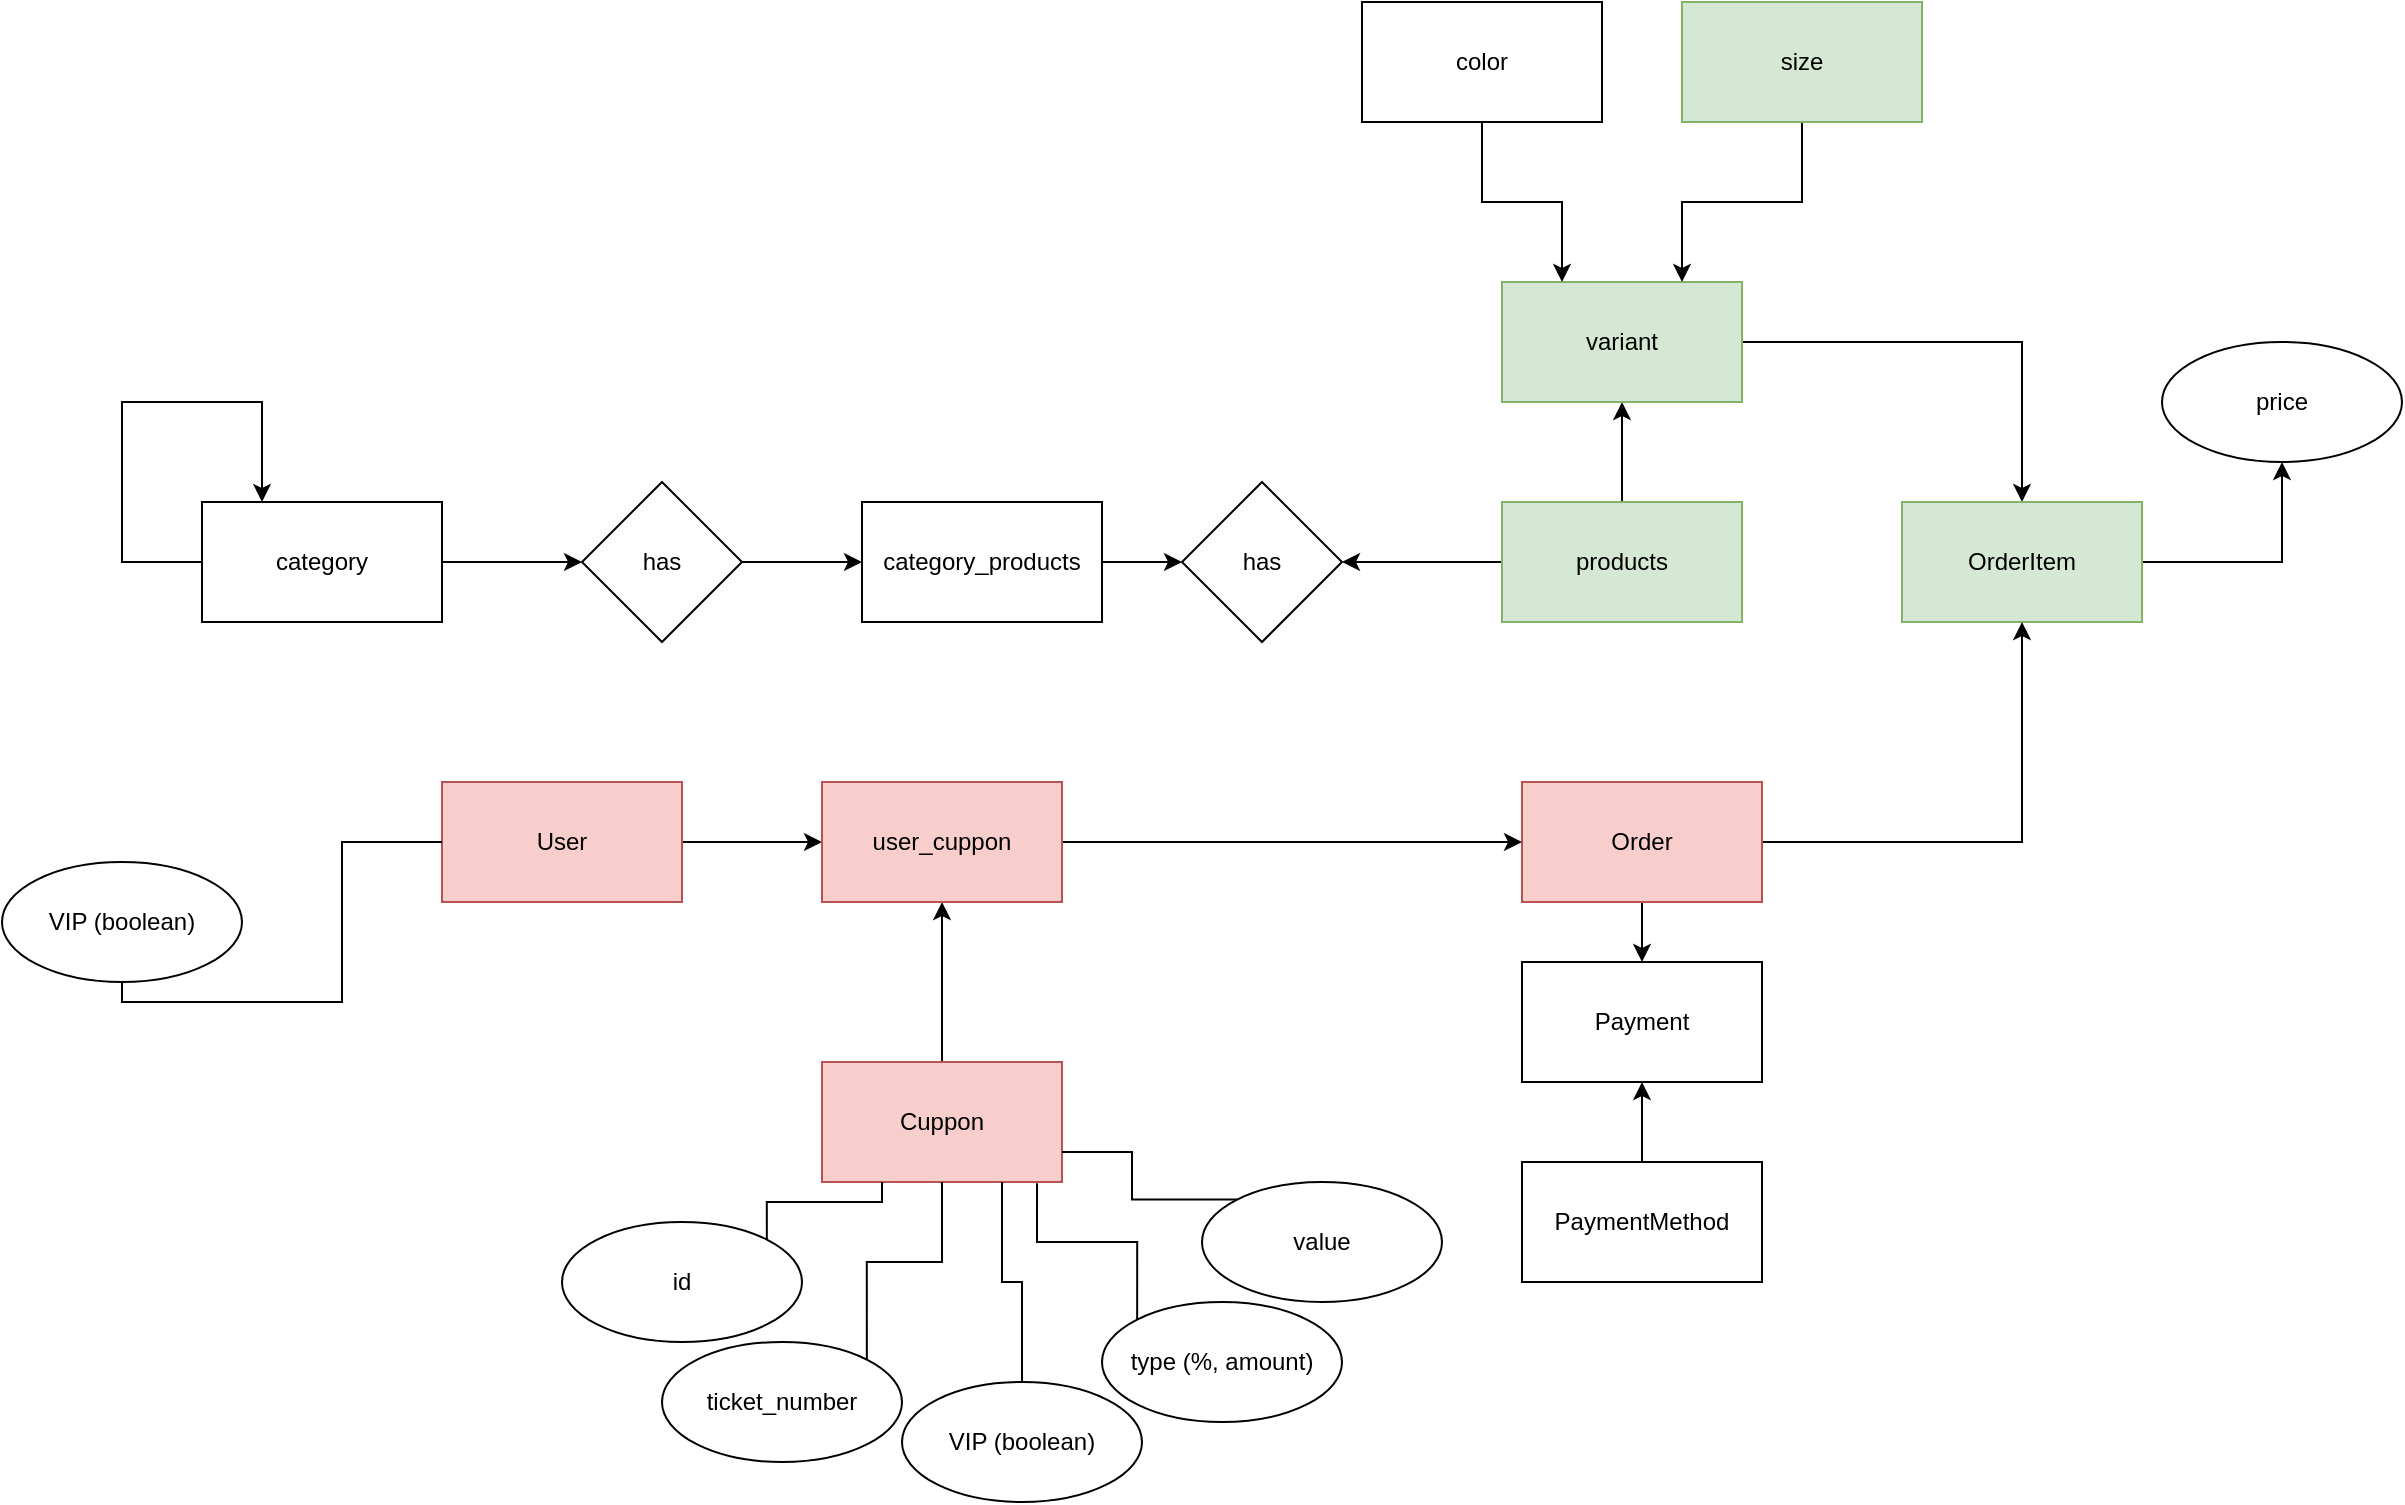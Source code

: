 <mxfile version="15.4.1" type="github" pages="2">
  <diagram id="TUwWSah1Re9p18np73Oj" name="Page-1">
    <mxGraphModel dx="3679" dy="2663" grid="1" gridSize="10" guides="1" tooltips="1" connect="1" arrows="1" fold="1" page="1" pageScale="1" pageWidth="850" pageHeight="1100" math="0" shadow="0">
      <root>
        <mxCell id="0" />
        <mxCell id="1" parent="0" />
        <mxCell id="0UmuJOmNWaReOdJWA77C-1" style="edgeStyle=orthogonalEdgeStyle;rounded=0;orthogonalLoop=1;jettySize=auto;html=1;exitX=0;exitY=0.5;exitDx=0;exitDy=0;entryX=0.25;entryY=0;entryDx=0;entryDy=0;" edge="1" parent="1" source="0UmuJOmNWaReOdJWA77C-3" target="0UmuJOmNWaReOdJWA77C-3">
          <mxGeometry relative="1" as="geometry">
            <mxPoint x="-490" y="180" as="targetPoint" />
            <Array as="points">
              <mxPoint x="-560" y="220" />
              <mxPoint x="-560" y="140" />
              <mxPoint x="-490" y="140" />
            </Array>
          </mxGeometry>
        </mxCell>
        <mxCell id="0UmuJOmNWaReOdJWA77C-59" value="" style="edgeStyle=orthogonalEdgeStyle;rounded=0;orthogonalLoop=1;jettySize=auto;html=1;" edge="1" parent="1" source="0UmuJOmNWaReOdJWA77C-3" target="0UmuJOmNWaReOdJWA77C-58">
          <mxGeometry relative="1" as="geometry" />
        </mxCell>
        <mxCell id="0UmuJOmNWaReOdJWA77C-3" value="category" style="rounded=0;whiteSpace=wrap;html=1;" vertex="1" parent="1">
          <mxGeometry x="-520" y="190" width="120" height="60" as="geometry" />
        </mxCell>
        <mxCell id="0UmuJOmNWaReOdJWA77C-4" value="" style="edgeStyle=orthogonalEdgeStyle;rounded=0;orthogonalLoop=1;jettySize=auto;html=1;entryX=0.5;entryY=0;entryDx=0;entryDy=0;exitX=1;exitY=0.5;exitDx=0;exitDy=0;" edge="1" parent="1" source="0UmuJOmNWaReOdJWA77C-21" target="0UmuJOmNWaReOdJWA77C-9">
          <mxGeometry relative="1" as="geometry" />
        </mxCell>
        <mxCell id="0UmuJOmNWaReOdJWA77C-6" value="" style="edgeStyle=orthogonalEdgeStyle;rounded=0;orthogonalLoop=1;jettySize=auto;html=1;" edge="1" parent="1" source="0UmuJOmNWaReOdJWA77C-7" target="0UmuJOmNWaReOdJWA77C-21">
          <mxGeometry relative="1" as="geometry" />
        </mxCell>
        <mxCell id="0UmuJOmNWaReOdJWA77C-63" style="edgeStyle=orthogonalEdgeStyle;rounded=0;orthogonalLoop=1;jettySize=auto;html=1;exitX=0;exitY=0.5;exitDx=0;exitDy=0;entryX=1;entryY=0.5;entryDx=0;entryDy=0;" edge="1" parent="1" source="0UmuJOmNWaReOdJWA77C-7" target="0UmuJOmNWaReOdJWA77C-61">
          <mxGeometry relative="1" as="geometry" />
        </mxCell>
        <mxCell id="0UmuJOmNWaReOdJWA77C-7" value="products" style="rounded=0;whiteSpace=wrap;html=1;fillColor=#d5e8d4;strokeColor=#82b366;" vertex="1" parent="1">
          <mxGeometry x="130" y="190" width="120" height="60" as="geometry" />
        </mxCell>
        <mxCell id="0UmuJOmNWaReOdJWA77C-8" value="" style="edgeStyle=orthogonalEdgeStyle;rounded=0;orthogonalLoop=1;jettySize=auto;html=1;" edge="1" parent="1" source="0UmuJOmNWaReOdJWA77C-9" target="0UmuJOmNWaReOdJWA77C-26">
          <mxGeometry relative="1" as="geometry" />
        </mxCell>
        <mxCell id="0UmuJOmNWaReOdJWA77C-9" value="OrderItem" style="rounded=0;whiteSpace=wrap;html=1;fillColor=#d5e8d4;strokeColor=#82b366;" vertex="1" parent="1">
          <mxGeometry x="330" y="190" width="120" height="60" as="geometry" />
        </mxCell>
        <mxCell id="0UmuJOmNWaReOdJWA77C-10" value="" style="edgeStyle=orthogonalEdgeStyle;rounded=0;orthogonalLoop=1;jettySize=auto;html=1;" edge="1" parent="1" source="0UmuJOmNWaReOdJWA77C-12" target="0UmuJOmNWaReOdJWA77C-17">
          <mxGeometry relative="1" as="geometry" />
        </mxCell>
        <mxCell id="0UmuJOmNWaReOdJWA77C-11" style="edgeStyle=orthogonalEdgeStyle;rounded=0;orthogonalLoop=1;jettySize=auto;html=1;exitX=1;exitY=0.5;exitDx=0;exitDy=0;entryX=0.5;entryY=1;entryDx=0;entryDy=0;" edge="1" parent="1" source="0UmuJOmNWaReOdJWA77C-12" target="0UmuJOmNWaReOdJWA77C-9">
          <mxGeometry relative="1" as="geometry" />
        </mxCell>
        <mxCell id="0UmuJOmNWaReOdJWA77C-12" value="Order" style="rounded=0;whiteSpace=wrap;html=1;fillColor=#f8cecc;strokeColor=#b85450;" vertex="1" parent="1">
          <mxGeometry x="140" y="330" width="120" height="60" as="geometry" />
        </mxCell>
        <mxCell id="0UmuJOmNWaReOdJWA77C-51" style="edgeStyle=orthogonalEdgeStyle;rounded=0;orthogonalLoop=1;jettySize=auto;html=1;exitX=1;exitY=0.5;exitDx=0;exitDy=0;entryX=0;entryY=0.5;entryDx=0;entryDy=0;" edge="1" parent="1" source="0UmuJOmNWaReOdJWA77C-16" target="0UmuJOmNWaReOdJWA77C-50">
          <mxGeometry relative="1" as="geometry" />
        </mxCell>
        <mxCell id="0UmuJOmNWaReOdJWA77C-16" value="User" style="rounded=0;whiteSpace=wrap;html=1;fillColor=#f8cecc;strokeColor=#b85450;" vertex="1" parent="1">
          <mxGeometry x="-400" y="330" width="120" height="60" as="geometry" />
        </mxCell>
        <mxCell id="0UmuJOmNWaReOdJWA77C-17" value="Payment" style="rounded=0;whiteSpace=wrap;html=1;" vertex="1" parent="1">
          <mxGeometry x="140" y="420" width="120" height="60" as="geometry" />
        </mxCell>
        <mxCell id="0UmuJOmNWaReOdJWA77C-18" style="edgeStyle=orthogonalEdgeStyle;rounded=0;orthogonalLoop=1;jettySize=auto;html=1;exitX=0.5;exitY=0;exitDx=0;exitDy=0;entryX=0.5;entryY=1;entryDx=0;entryDy=0;" edge="1" parent="1" source="0UmuJOmNWaReOdJWA77C-19" target="0UmuJOmNWaReOdJWA77C-17">
          <mxGeometry relative="1" as="geometry" />
        </mxCell>
        <mxCell id="0UmuJOmNWaReOdJWA77C-19" value="PaymentMethod" style="rounded=0;whiteSpace=wrap;html=1;" vertex="1" parent="1">
          <mxGeometry x="140" y="520" width="120" height="60" as="geometry" />
        </mxCell>
        <mxCell id="0UmuJOmNWaReOdJWA77C-62" value="" style="edgeStyle=orthogonalEdgeStyle;rounded=0;orthogonalLoop=1;jettySize=auto;html=1;" edge="1" parent="1" source="0UmuJOmNWaReOdJWA77C-20" target="0UmuJOmNWaReOdJWA77C-61">
          <mxGeometry relative="1" as="geometry" />
        </mxCell>
        <mxCell id="0UmuJOmNWaReOdJWA77C-20" value="category_products" style="rounded=0;whiteSpace=wrap;html=1;" vertex="1" parent="1">
          <mxGeometry x="-190" y="190" width="120" height="60" as="geometry" />
        </mxCell>
        <mxCell id="0UmuJOmNWaReOdJWA77C-21" value="variant" style="rounded=0;whiteSpace=wrap;html=1;fillColor=#d5e8d4;strokeColor=#82b366;" vertex="1" parent="1">
          <mxGeometry x="130" y="80" width="120" height="60" as="geometry" />
        </mxCell>
        <mxCell id="0UmuJOmNWaReOdJWA77C-22" style="edgeStyle=orthogonalEdgeStyle;rounded=0;orthogonalLoop=1;jettySize=auto;html=1;entryX=0.25;entryY=0;entryDx=0;entryDy=0;" edge="1" parent="1" source="0UmuJOmNWaReOdJWA77C-23" target="0UmuJOmNWaReOdJWA77C-21">
          <mxGeometry relative="1" as="geometry" />
        </mxCell>
        <mxCell id="0UmuJOmNWaReOdJWA77C-23" value="color" style="whiteSpace=wrap;html=1;rounded=0;" vertex="1" parent="1">
          <mxGeometry x="60" y="-60" width="120" height="60" as="geometry" />
        </mxCell>
        <mxCell id="0UmuJOmNWaReOdJWA77C-24" style="edgeStyle=orthogonalEdgeStyle;rounded=0;orthogonalLoop=1;jettySize=auto;html=1;entryX=0.75;entryY=0;entryDx=0;entryDy=0;" edge="1" parent="1" source="0UmuJOmNWaReOdJWA77C-25" target="0UmuJOmNWaReOdJWA77C-21">
          <mxGeometry relative="1" as="geometry" />
        </mxCell>
        <mxCell id="0UmuJOmNWaReOdJWA77C-25" value="&lt;div&gt;size&lt;/div&gt;" style="whiteSpace=wrap;html=1;rounded=0;fillColor=#d5e8d4;strokeColor=#82b366;" vertex="1" parent="1">
          <mxGeometry x="220" y="-60" width="120" height="60" as="geometry" />
        </mxCell>
        <mxCell id="0UmuJOmNWaReOdJWA77C-26" value="price" style="ellipse;whiteSpace=wrap;html=1;rounded=0;" vertex="1" parent="1">
          <mxGeometry x="460" y="110" width="120" height="60" as="geometry" />
        </mxCell>
        <mxCell id="0UmuJOmNWaReOdJWA77C-52" style="edgeStyle=orthogonalEdgeStyle;rounded=0;orthogonalLoop=1;jettySize=auto;html=1;exitX=0.5;exitY=0;exitDx=0;exitDy=0;entryX=0.5;entryY=1;entryDx=0;entryDy=0;" edge="1" parent="1" source="0UmuJOmNWaReOdJWA77C-28" target="0UmuJOmNWaReOdJWA77C-50">
          <mxGeometry relative="1" as="geometry" />
        </mxCell>
        <mxCell id="0UmuJOmNWaReOdJWA77C-28" value="Cuppon" style="rounded=0;whiteSpace=wrap;html=1;fillColor=#f8cecc;strokeColor=#b85450;" vertex="1" parent="1">
          <mxGeometry x="-210" y="470" width="120" height="60" as="geometry" />
        </mxCell>
        <mxCell id="0UmuJOmNWaReOdJWA77C-33" value="VIP (boolean)" style="ellipse;whiteSpace=wrap;html=1;rounded=0;" vertex="1" parent="1">
          <mxGeometry x="-620" y="370" width="120" height="60" as="geometry" />
        </mxCell>
        <mxCell id="0UmuJOmNWaReOdJWA77C-38" value="id" style="ellipse;whiteSpace=wrap;html=1;rounded=0;" vertex="1" parent="1">
          <mxGeometry x="-340" y="550" width="120" height="60" as="geometry" />
        </mxCell>
        <mxCell id="0UmuJOmNWaReOdJWA77C-39" value="value " style="ellipse;whiteSpace=wrap;html=1;rounded=0;" vertex="1" parent="1">
          <mxGeometry x="-20" y="530" width="120" height="60" as="geometry" />
        </mxCell>
        <mxCell id="0UmuJOmNWaReOdJWA77C-40" value="type (%, amount)" style="ellipse;whiteSpace=wrap;html=1;rounded=0;" vertex="1" parent="1">
          <mxGeometry x="-70" y="590" width="120" height="60" as="geometry" />
        </mxCell>
        <mxCell id="0UmuJOmNWaReOdJWA77C-41" value="ticket_number" style="ellipse;whiteSpace=wrap;html=1;rounded=0;" vertex="1" parent="1">
          <mxGeometry x="-290" y="610" width="120" height="60" as="geometry" />
        </mxCell>
        <mxCell id="0UmuJOmNWaReOdJWA77C-42" value="VIP (boolean)" style="ellipse;whiteSpace=wrap;html=1;rounded=0;" vertex="1" parent="1">
          <mxGeometry x="-170" y="630" width="120" height="60" as="geometry" />
        </mxCell>
        <mxCell id="0UmuJOmNWaReOdJWA77C-43" value="" style="endArrow=none;html=1;rounded=0;edgeStyle=orthogonalEdgeStyle;exitX=0.25;exitY=1;exitDx=0;exitDy=0;entryX=1;entryY=0;entryDx=0;entryDy=0;" edge="1" parent="1" source="0UmuJOmNWaReOdJWA77C-28" target="0UmuJOmNWaReOdJWA77C-38">
          <mxGeometry relative="1" as="geometry">
            <mxPoint x="-210" y="550" as="sourcePoint" />
            <mxPoint x="-50" y="550" as="targetPoint" />
          </mxGeometry>
        </mxCell>
        <mxCell id="0UmuJOmNWaReOdJWA77C-44" value="" style="endArrow=none;html=1;rounded=0;edgeStyle=orthogonalEdgeStyle;exitX=0.5;exitY=1;exitDx=0;exitDy=0;entryX=1;entryY=0;entryDx=0;entryDy=0;" edge="1" parent="1" source="0UmuJOmNWaReOdJWA77C-28" target="0UmuJOmNWaReOdJWA77C-41">
          <mxGeometry relative="1" as="geometry">
            <mxPoint x="-170" y="540" as="sourcePoint" />
            <mxPoint x="-227.574" y="568.787" as="targetPoint" />
          </mxGeometry>
        </mxCell>
        <mxCell id="0UmuJOmNWaReOdJWA77C-45" value="" style="endArrow=none;html=1;rounded=0;edgeStyle=orthogonalEdgeStyle;exitX=0.75;exitY=1;exitDx=0;exitDy=0;entryX=0.5;entryY=0;entryDx=0;entryDy=0;" edge="1" parent="1" source="0UmuJOmNWaReOdJWA77C-28" target="0UmuJOmNWaReOdJWA77C-42">
          <mxGeometry relative="1" as="geometry">
            <mxPoint x="-140" y="540" as="sourcePoint" />
            <mxPoint x="-177.574" y="628.787" as="targetPoint" />
          </mxGeometry>
        </mxCell>
        <mxCell id="0UmuJOmNWaReOdJWA77C-46" value="" style="endArrow=none;html=1;rounded=0;edgeStyle=orthogonalEdgeStyle;exitX=0.896;exitY=1.011;exitDx=0;exitDy=0;entryX=0;entryY=0;entryDx=0;entryDy=0;exitPerimeter=0;" edge="1" parent="1" source="0UmuJOmNWaReOdJWA77C-28" target="0UmuJOmNWaReOdJWA77C-40">
          <mxGeometry relative="1" as="geometry">
            <mxPoint x="-110" y="540" as="sourcePoint" />
            <mxPoint x="-90" y="640" as="targetPoint" />
          </mxGeometry>
        </mxCell>
        <mxCell id="0UmuJOmNWaReOdJWA77C-47" value="" style="endArrow=none;html=1;rounded=0;edgeStyle=orthogonalEdgeStyle;exitX=1;exitY=0.75;exitDx=0;exitDy=0;entryX=0;entryY=0;entryDx=0;entryDy=0;" edge="1" parent="1" source="0UmuJOmNWaReOdJWA77C-28" target="0UmuJOmNWaReOdJWA77C-39">
          <mxGeometry relative="1" as="geometry">
            <mxPoint x="-92.48" y="540.66" as="sourcePoint" />
            <mxPoint x="-32.426" y="608.787" as="targetPoint" />
          </mxGeometry>
        </mxCell>
        <mxCell id="0UmuJOmNWaReOdJWA77C-49" value="" style="endArrow=none;html=1;rounded=0;edgeStyle=orthogonalEdgeStyle;exitX=0.5;exitY=1;exitDx=0;exitDy=0;entryX=0;entryY=0.5;entryDx=0;entryDy=0;" edge="1" parent="1" source="0UmuJOmNWaReOdJWA77C-33" target="0UmuJOmNWaReOdJWA77C-16">
          <mxGeometry relative="1" as="geometry">
            <mxPoint x="97.52" y="410.66" as="sourcePoint" />
            <mxPoint x="157.574" y="478.787" as="targetPoint" />
          </mxGeometry>
        </mxCell>
        <mxCell id="0UmuJOmNWaReOdJWA77C-53" style="edgeStyle=orthogonalEdgeStyle;rounded=0;orthogonalLoop=1;jettySize=auto;html=1;exitX=1;exitY=0.5;exitDx=0;exitDy=0;entryX=0;entryY=0.5;entryDx=0;entryDy=0;" edge="1" parent="1" source="0UmuJOmNWaReOdJWA77C-50" target="0UmuJOmNWaReOdJWA77C-12">
          <mxGeometry relative="1" as="geometry" />
        </mxCell>
        <mxCell id="0UmuJOmNWaReOdJWA77C-50" value="user_cuppon" style="rounded=0;whiteSpace=wrap;html=1;fillColor=#f8cecc;strokeColor=#b85450;" vertex="1" parent="1">
          <mxGeometry x="-210" y="330" width="120" height="60" as="geometry" />
        </mxCell>
        <mxCell id="0UmuJOmNWaReOdJWA77C-60" style="edgeStyle=orthogonalEdgeStyle;rounded=0;orthogonalLoop=1;jettySize=auto;html=1;" edge="1" parent="1" source="0UmuJOmNWaReOdJWA77C-58" target="0UmuJOmNWaReOdJWA77C-20">
          <mxGeometry relative="1" as="geometry" />
        </mxCell>
        <mxCell id="0UmuJOmNWaReOdJWA77C-58" value="has" style="rhombus;whiteSpace=wrap;html=1;rounded=0;" vertex="1" parent="1">
          <mxGeometry x="-330" y="180" width="80" height="80" as="geometry" />
        </mxCell>
        <mxCell id="0UmuJOmNWaReOdJWA77C-61" value="has" style="rhombus;whiteSpace=wrap;html=1;rounded=0;" vertex="1" parent="1">
          <mxGeometry x="-30" y="180" width="80" height="80" as="geometry" />
        </mxCell>
      </root>
    </mxGraphModel>
  </diagram>
  <diagram id="RfJX_JHgB-OqccPdIftn" name="Page-2">
    <mxGraphModel dx="2264" dy="1881" grid="1" gridSize="10" guides="1" tooltips="1" connect="1" arrows="1" fold="1" page="1" pageScale="1" pageWidth="850" pageHeight="1100" math="0" shadow="0">
      <root>
        <mxCell id="AvRLawaQsh3uIBPl_Fb_-0" />
        <mxCell id="AvRLawaQsh3uIBPl_Fb_-1" parent="AvRLawaQsh3uIBPl_Fb_-0" />
        <mxCell id="dYY6ePnBMykSuAEpkchw-0" style="edgeStyle=orthogonalEdgeStyle;rounded=0;orthogonalLoop=1;jettySize=auto;html=1;exitX=0;exitY=0.5;exitDx=0;exitDy=0;entryX=0.25;entryY=0;entryDx=0;entryDy=0;" edge="1" parent="AvRLawaQsh3uIBPl_Fb_-1" source="dYY6ePnBMykSuAEpkchw-2" target="dYY6ePnBMykSuAEpkchw-2">
          <mxGeometry relative="1" as="geometry">
            <mxPoint x="-490" y="180" as="targetPoint" />
            <Array as="points">
              <mxPoint x="-560" y="220" />
              <mxPoint x="-560" y="140" />
              <mxPoint x="-490" y="140" />
            </Array>
          </mxGeometry>
        </mxCell>
        <mxCell id="dYY6ePnBMykSuAEpkchw-1" value="" style="edgeStyle=orthogonalEdgeStyle;rounded=0;orthogonalLoop=1;jettySize=auto;html=1;" edge="1" parent="AvRLawaQsh3uIBPl_Fb_-1" source="dYY6ePnBMykSuAEpkchw-2" target="dYY6ePnBMykSuAEpkchw-42">
          <mxGeometry relative="1" as="geometry" />
        </mxCell>
        <mxCell id="dYY6ePnBMykSuAEpkchw-2" value="category" style="rounded=0;whiteSpace=wrap;html=1;" vertex="1" parent="AvRLawaQsh3uIBPl_Fb_-1">
          <mxGeometry x="-520" y="190" width="120" height="60" as="geometry" />
        </mxCell>
        <mxCell id="dYY6ePnBMykSuAEpkchw-3" value="" style="edgeStyle=orthogonalEdgeStyle;rounded=0;orthogonalLoop=1;jettySize=auto;html=1;entryX=0.5;entryY=0;entryDx=0;entryDy=0;exitX=1;exitY=0.5;exitDx=0;exitDy=0;" edge="1" parent="AvRLawaQsh3uIBPl_Fb_-1" source="dYY6ePnBMykSuAEpkchw-19" target="dYY6ePnBMykSuAEpkchw-8">
          <mxGeometry relative="1" as="geometry" />
        </mxCell>
        <mxCell id="dYY6ePnBMykSuAEpkchw-4" value="" style="edgeStyle=orthogonalEdgeStyle;rounded=0;orthogonalLoop=1;jettySize=auto;html=1;" edge="1" parent="AvRLawaQsh3uIBPl_Fb_-1" source="dYY6ePnBMykSuAEpkchw-6" target="dYY6ePnBMykSuAEpkchw-19">
          <mxGeometry relative="1" as="geometry" />
        </mxCell>
        <mxCell id="dYY6ePnBMykSuAEpkchw-5" style="edgeStyle=orthogonalEdgeStyle;rounded=0;orthogonalLoop=1;jettySize=auto;html=1;exitX=0;exitY=0.5;exitDx=0;exitDy=0;entryX=1;entryY=0.5;entryDx=0;entryDy=0;" edge="1" parent="AvRLawaQsh3uIBPl_Fb_-1" source="dYY6ePnBMykSuAEpkchw-6" target="dYY6ePnBMykSuAEpkchw-43">
          <mxGeometry relative="1" as="geometry" />
        </mxCell>
        <mxCell id="dYY6ePnBMykSuAEpkchw-6" value="products" style="rounded=0;whiteSpace=wrap;html=1;fillColor=#d5e8d4;strokeColor=#82b366;" vertex="1" parent="AvRLawaQsh3uIBPl_Fb_-1">
          <mxGeometry x="130" y="190" width="120" height="60" as="geometry" />
        </mxCell>
        <mxCell id="dYY6ePnBMykSuAEpkchw-7" value="" style="edgeStyle=orthogonalEdgeStyle;rounded=0;orthogonalLoop=1;jettySize=auto;html=1;" edge="1" parent="AvRLawaQsh3uIBPl_Fb_-1" source="dYY6ePnBMykSuAEpkchw-8" target="dYY6ePnBMykSuAEpkchw-24">
          <mxGeometry relative="1" as="geometry" />
        </mxCell>
        <mxCell id="dYY6ePnBMykSuAEpkchw-8" value="OrderItem" style="rounded=0;whiteSpace=wrap;html=1;fillColor=#d5e8d4;strokeColor=#82b366;" vertex="1" parent="AvRLawaQsh3uIBPl_Fb_-1">
          <mxGeometry x="330" y="190" width="120" height="60" as="geometry" />
        </mxCell>
        <mxCell id="dYY6ePnBMykSuAEpkchw-9" value="" style="edgeStyle=orthogonalEdgeStyle;rounded=0;orthogonalLoop=1;jettySize=auto;html=1;" edge="1" parent="AvRLawaQsh3uIBPl_Fb_-1" source="dYY6ePnBMykSuAEpkchw-11" target="dYY6ePnBMykSuAEpkchw-14">
          <mxGeometry relative="1" as="geometry" />
        </mxCell>
        <mxCell id="dYY6ePnBMykSuAEpkchw-10" style="edgeStyle=orthogonalEdgeStyle;rounded=0;orthogonalLoop=1;jettySize=auto;html=1;exitX=1;exitY=0.5;exitDx=0;exitDy=0;entryX=0.5;entryY=1;entryDx=0;entryDy=0;" edge="1" parent="AvRLawaQsh3uIBPl_Fb_-1" source="dYY6ePnBMykSuAEpkchw-11" target="dYY6ePnBMykSuAEpkchw-8">
          <mxGeometry relative="1" as="geometry" />
        </mxCell>
        <mxCell id="dYY6ePnBMykSuAEpkchw-11" value="Order" style="rounded=0;whiteSpace=wrap;html=1;fillColor=#f8cecc;strokeColor=#b85450;" vertex="1" parent="AvRLawaQsh3uIBPl_Fb_-1">
          <mxGeometry x="140" y="330" width="120" height="60" as="geometry" />
        </mxCell>
        <mxCell id="dYY6ePnBMykSuAEpkchw-12" style="edgeStyle=orthogonalEdgeStyle;rounded=0;orthogonalLoop=1;jettySize=auto;html=1;exitX=1;exitY=0.5;exitDx=0;exitDy=0;entryX=0;entryY=0.5;entryDx=0;entryDy=0;" edge="1" parent="AvRLawaQsh3uIBPl_Fb_-1" source="dYY6ePnBMykSuAEpkchw-13" target="dYY6ePnBMykSuAEpkchw-40">
          <mxGeometry relative="1" as="geometry" />
        </mxCell>
        <mxCell id="dYY6ePnBMykSuAEpkchw-13" value="User" style="rounded=0;whiteSpace=wrap;html=1;fillColor=#f8cecc;strokeColor=#b85450;" vertex="1" parent="AvRLawaQsh3uIBPl_Fb_-1">
          <mxGeometry x="-400" y="330" width="120" height="60" as="geometry" />
        </mxCell>
        <mxCell id="dYY6ePnBMykSuAEpkchw-14" value="Payment" style="rounded=0;whiteSpace=wrap;html=1;" vertex="1" parent="AvRLawaQsh3uIBPl_Fb_-1">
          <mxGeometry x="140" y="420" width="120" height="60" as="geometry" />
        </mxCell>
        <mxCell id="dYY6ePnBMykSuAEpkchw-15" style="edgeStyle=orthogonalEdgeStyle;rounded=0;orthogonalLoop=1;jettySize=auto;html=1;exitX=0.5;exitY=0;exitDx=0;exitDy=0;entryX=0.5;entryY=1;entryDx=0;entryDy=0;" edge="1" parent="AvRLawaQsh3uIBPl_Fb_-1" source="dYY6ePnBMykSuAEpkchw-16" target="dYY6ePnBMykSuAEpkchw-14">
          <mxGeometry relative="1" as="geometry" />
        </mxCell>
        <mxCell id="dYY6ePnBMykSuAEpkchw-16" value="PaymentMethod" style="rounded=0;whiteSpace=wrap;html=1;" vertex="1" parent="AvRLawaQsh3uIBPl_Fb_-1">
          <mxGeometry x="140" y="520" width="120" height="60" as="geometry" />
        </mxCell>
        <mxCell id="dYY6ePnBMykSuAEpkchw-17" value="" style="edgeStyle=orthogonalEdgeStyle;rounded=0;orthogonalLoop=1;jettySize=auto;html=1;" edge="1" parent="AvRLawaQsh3uIBPl_Fb_-1" source="dYY6ePnBMykSuAEpkchw-18" target="dYY6ePnBMykSuAEpkchw-43">
          <mxGeometry relative="1" as="geometry" />
        </mxCell>
        <mxCell id="dYY6ePnBMykSuAEpkchw-18" value="category_products" style="rounded=0;whiteSpace=wrap;html=1;" vertex="1" parent="AvRLawaQsh3uIBPl_Fb_-1">
          <mxGeometry x="-190" y="190" width="120" height="60" as="geometry" />
        </mxCell>
        <mxCell id="dYY6ePnBMykSuAEpkchw-19" value="variant" style="rounded=0;whiteSpace=wrap;html=1;fillColor=#d5e8d4;strokeColor=#82b366;" vertex="1" parent="AvRLawaQsh3uIBPl_Fb_-1">
          <mxGeometry x="130" y="80" width="120" height="60" as="geometry" />
        </mxCell>
        <mxCell id="dYY6ePnBMykSuAEpkchw-20" style="edgeStyle=orthogonalEdgeStyle;rounded=0;orthogonalLoop=1;jettySize=auto;html=1;entryX=0.25;entryY=0;entryDx=0;entryDy=0;" edge="1" parent="AvRLawaQsh3uIBPl_Fb_-1" source="dYY6ePnBMykSuAEpkchw-21" target="dYY6ePnBMykSuAEpkchw-19">
          <mxGeometry relative="1" as="geometry" />
        </mxCell>
        <mxCell id="dYY6ePnBMykSuAEpkchw-21" value="color" style="whiteSpace=wrap;html=1;rounded=0;" vertex="1" parent="AvRLawaQsh3uIBPl_Fb_-1">
          <mxGeometry x="60" y="-60" width="120" height="60" as="geometry" />
        </mxCell>
        <mxCell id="dYY6ePnBMykSuAEpkchw-22" style="edgeStyle=orthogonalEdgeStyle;rounded=0;orthogonalLoop=1;jettySize=auto;html=1;entryX=0.75;entryY=0;entryDx=0;entryDy=0;" edge="1" parent="AvRLawaQsh3uIBPl_Fb_-1" source="dYY6ePnBMykSuAEpkchw-23" target="dYY6ePnBMykSuAEpkchw-19">
          <mxGeometry relative="1" as="geometry" />
        </mxCell>
        <mxCell id="dYY6ePnBMykSuAEpkchw-23" value="&lt;div&gt;size&lt;/div&gt;" style="whiteSpace=wrap;html=1;rounded=0;fillColor=#d5e8d4;strokeColor=#82b366;" vertex="1" parent="AvRLawaQsh3uIBPl_Fb_-1">
          <mxGeometry x="220" y="-60" width="120" height="60" as="geometry" />
        </mxCell>
        <mxCell id="dYY6ePnBMykSuAEpkchw-24" value="price" style="ellipse;whiteSpace=wrap;html=1;rounded=0;" vertex="1" parent="AvRLawaQsh3uIBPl_Fb_-1">
          <mxGeometry x="460" y="110" width="120" height="60" as="geometry" />
        </mxCell>
        <mxCell id="dYY6ePnBMykSuAEpkchw-25" style="edgeStyle=orthogonalEdgeStyle;rounded=0;orthogonalLoop=1;jettySize=auto;html=1;exitX=0.5;exitY=0;exitDx=0;exitDy=0;entryX=0.5;entryY=1;entryDx=0;entryDy=0;" edge="1" parent="AvRLawaQsh3uIBPl_Fb_-1" source="dYY6ePnBMykSuAEpkchw-26" target="dYY6ePnBMykSuAEpkchw-40">
          <mxGeometry relative="1" as="geometry" />
        </mxCell>
        <mxCell id="dYY6ePnBMykSuAEpkchw-26" value="Cuppon" style="rounded=0;whiteSpace=wrap;html=1;fillColor=#f8cecc;strokeColor=#b85450;" vertex="1" parent="AvRLawaQsh3uIBPl_Fb_-1">
          <mxGeometry x="-210" y="470" width="120" height="60" as="geometry" />
        </mxCell>
        <mxCell id="dYY6ePnBMykSuAEpkchw-27" value="VIP (boolean)" style="ellipse;whiteSpace=wrap;html=1;rounded=0;" vertex="1" parent="AvRLawaQsh3uIBPl_Fb_-1">
          <mxGeometry x="-620" y="370" width="120" height="60" as="geometry" />
        </mxCell>
        <mxCell id="dYY6ePnBMykSuAEpkchw-28" value="id" style="ellipse;whiteSpace=wrap;html=1;rounded=0;" vertex="1" parent="AvRLawaQsh3uIBPl_Fb_-1">
          <mxGeometry x="-340" y="550" width="120" height="60" as="geometry" />
        </mxCell>
        <mxCell id="dYY6ePnBMykSuAEpkchw-29" value="value " style="ellipse;whiteSpace=wrap;html=1;rounded=0;" vertex="1" parent="AvRLawaQsh3uIBPl_Fb_-1">
          <mxGeometry x="-20" y="530" width="120" height="60" as="geometry" />
        </mxCell>
        <mxCell id="dYY6ePnBMykSuAEpkchw-30" value="type (%, amount)" style="ellipse;whiteSpace=wrap;html=1;rounded=0;" vertex="1" parent="AvRLawaQsh3uIBPl_Fb_-1">
          <mxGeometry x="-70" y="590" width="120" height="60" as="geometry" />
        </mxCell>
        <mxCell id="dYY6ePnBMykSuAEpkchw-31" value="ticket_number" style="ellipse;whiteSpace=wrap;html=1;rounded=0;" vertex="1" parent="AvRLawaQsh3uIBPl_Fb_-1">
          <mxGeometry x="-290" y="610" width="120" height="60" as="geometry" />
        </mxCell>
        <mxCell id="dYY6ePnBMykSuAEpkchw-32" value="VIP (boolean)" style="ellipse;whiteSpace=wrap;html=1;rounded=0;" vertex="1" parent="AvRLawaQsh3uIBPl_Fb_-1">
          <mxGeometry x="-170" y="630" width="120" height="60" as="geometry" />
        </mxCell>
        <mxCell id="dYY6ePnBMykSuAEpkchw-33" value="" style="endArrow=none;html=1;rounded=0;edgeStyle=orthogonalEdgeStyle;exitX=0.25;exitY=1;exitDx=0;exitDy=0;entryX=1;entryY=0;entryDx=0;entryDy=0;" edge="1" parent="AvRLawaQsh3uIBPl_Fb_-1" source="dYY6ePnBMykSuAEpkchw-26" target="dYY6ePnBMykSuAEpkchw-28">
          <mxGeometry relative="1" as="geometry">
            <mxPoint x="-210" y="550" as="sourcePoint" />
            <mxPoint x="-50" y="550" as="targetPoint" />
          </mxGeometry>
        </mxCell>
        <mxCell id="dYY6ePnBMykSuAEpkchw-34" value="" style="endArrow=none;html=1;rounded=0;edgeStyle=orthogonalEdgeStyle;exitX=0.5;exitY=1;exitDx=0;exitDy=0;entryX=1;entryY=0;entryDx=0;entryDy=0;" edge="1" parent="AvRLawaQsh3uIBPl_Fb_-1" source="dYY6ePnBMykSuAEpkchw-26" target="dYY6ePnBMykSuAEpkchw-31">
          <mxGeometry relative="1" as="geometry">
            <mxPoint x="-170" y="540" as="sourcePoint" />
            <mxPoint x="-227.574" y="568.787" as="targetPoint" />
          </mxGeometry>
        </mxCell>
        <mxCell id="dYY6ePnBMykSuAEpkchw-35" value="" style="endArrow=none;html=1;rounded=0;edgeStyle=orthogonalEdgeStyle;exitX=0.75;exitY=1;exitDx=0;exitDy=0;entryX=0.5;entryY=0;entryDx=0;entryDy=0;" edge="1" parent="AvRLawaQsh3uIBPl_Fb_-1" source="dYY6ePnBMykSuAEpkchw-26" target="dYY6ePnBMykSuAEpkchw-32">
          <mxGeometry relative="1" as="geometry">
            <mxPoint x="-140" y="540" as="sourcePoint" />
            <mxPoint x="-177.574" y="628.787" as="targetPoint" />
          </mxGeometry>
        </mxCell>
        <mxCell id="dYY6ePnBMykSuAEpkchw-36" value="" style="endArrow=none;html=1;rounded=0;edgeStyle=orthogonalEdgeStyle;exitX=0.896;exitY=1.011;exitDx=0;exitDy=0;entryX=0;entryY=0;entryDx=0;entryDy=0;exitPerimeter=0;" edge="1" parent="AvRLawaQsh3uIBPl_Fb_-1" source="dYY6ePnBMykSuAEpkchw-26" target="dYY6ePnBMykSuAEpkchw-30">
          <mxGeometry relative="1" as="geometry">
            <mxPoint x="-110" y="540" as="sourcePoint" />
            <mxPoint x="-90" y="640" as="targetPoint" />
          </mxGeometry>
        </mxCell>
        <mxCell id="dYY6ePnBMykSuAEpkchw-37" value="" style="endArrow=none;html=1;rounded=0;edgeStyle=orthogonalEdgeStyle;exitX=1;exitY=0.75;exitDx=0;exitDy=0;entryX=0;entryY=0;entryDx=0;entryDy=0;" edge="1" parent="AvRLawaQsh3uIBPl_Fb_-1" source="dYY6ePnBMykSuAEpkchw-26" target="dYY6ePnBMykSuAEpkchw-29">
          <mxGeometry relative="1" as="geometry">
            <mxPoint x="-92.48" y="540.66" as="sourcePoint" />
            <mxPoint x="-32.426" y="608.787" as="targetPoint" />
          </mxGeometry>
        </mxCell>
        <mxCell id="dYY6ePnBMykSuAEpkchw-38" value="" style="endArrow=none;html=1;rounded=0;edgeStyle=orthogonalEdgeStyle;exitX=0.5;exitY=1;exitDx=0;exitDy=0;entryX=0;entryY=0.5;entryDx=0;entryDy=0;" edge="1" parent="AvRLawaQsh3uIBPl_Fb_-1" source="dYY6ePnBMykSuAEpkchw-27" target="dYY6ePnBMykSuAEpkchw-13">
          <mxGeometry relative="1" as="geometry">
            <mxPoint x="97.52" y="410.66" as="sourcePoint" />
            <mxPoint x="157.574" y="478.787" as="targetPoint" />
          </mxGeometry>
        </mxCell>
        <mxCell id="dYY6ePnBMykSuAEpkchw-39" style="edgeStyle=orthogonalEdgeStyle;rounded=0;orthogonalLoop=1;jettySize=auto;html=1;exitX=1;exitY=0.5;exitDx=0;exitDy=0;entryX=0;entryY=0.5;entryDx=0;entryDy=0;" edge="1" parent="AvRLawaQsh3uIBPl_Fb_-1" source="dYY6ePnBMykSuAEpkchw-40" target="dYY6ePnBMykSuAEpkchw-11">
          <mxGeometry relative="1" as="geometry" />
        </mxCell>
        <mxCell id="dYY6ePnBMykSuAEpkchw-40" value="user_cuppon" style="rounded=0;whiteSpace=wrap;html=1;fillColor=#f8cecc;strokeColor=#b85450;" vertex="1" parent="AvRLawaQsh3uIBPl_Fb_-1">
          <mxGeometry x="-210" y="330" width="120" height="60" as="geometry" />
        </mxCell>
        <mxCell id="dYY6ePnBMykSuAEpkchw-41" style="edgeStyle=orthogonalEdgeStyle;rounded=0;orthogonalLoop=1;jettySize=auto;html=1;" edge="1" parent="AvRLawaQsh3uIBPl_Fb_-1" source="dYY6ePnBMykSuAEpkchw-42" target="dYY6ePnBMykSuAEpkchw-18">
          <mxGeometry relative="1" as="geometry" />
        </mxCell>
        <mxCell id="dYY6ePnBMykSuAEpkchw-42" value="has" style="rhombus;whiteSpace=wrap;html=1;rounded=0;" vertex="1" parent="AvRLawaQsh3uIBPl_Fb_-1">
          <mxGeometry x="-330" y="180" width="80" height="80" as="geometry" />
        </mxCell>
        <mxCell id="dYY6ePnBMykSuAEpkchw-43" value="has" style="rhombus;whiteSpace=wrap;html=1;rounded=0;" vertex="1" parent="AvRLawaQsh3uIBPl_Fb_-1">
          <mxGeometry x="-30" y="180" width="80" height="80" as="geometry" />
        </mxCell>
      </root>
    </mxGraphModel>
  </diagram>
</mxfile>
